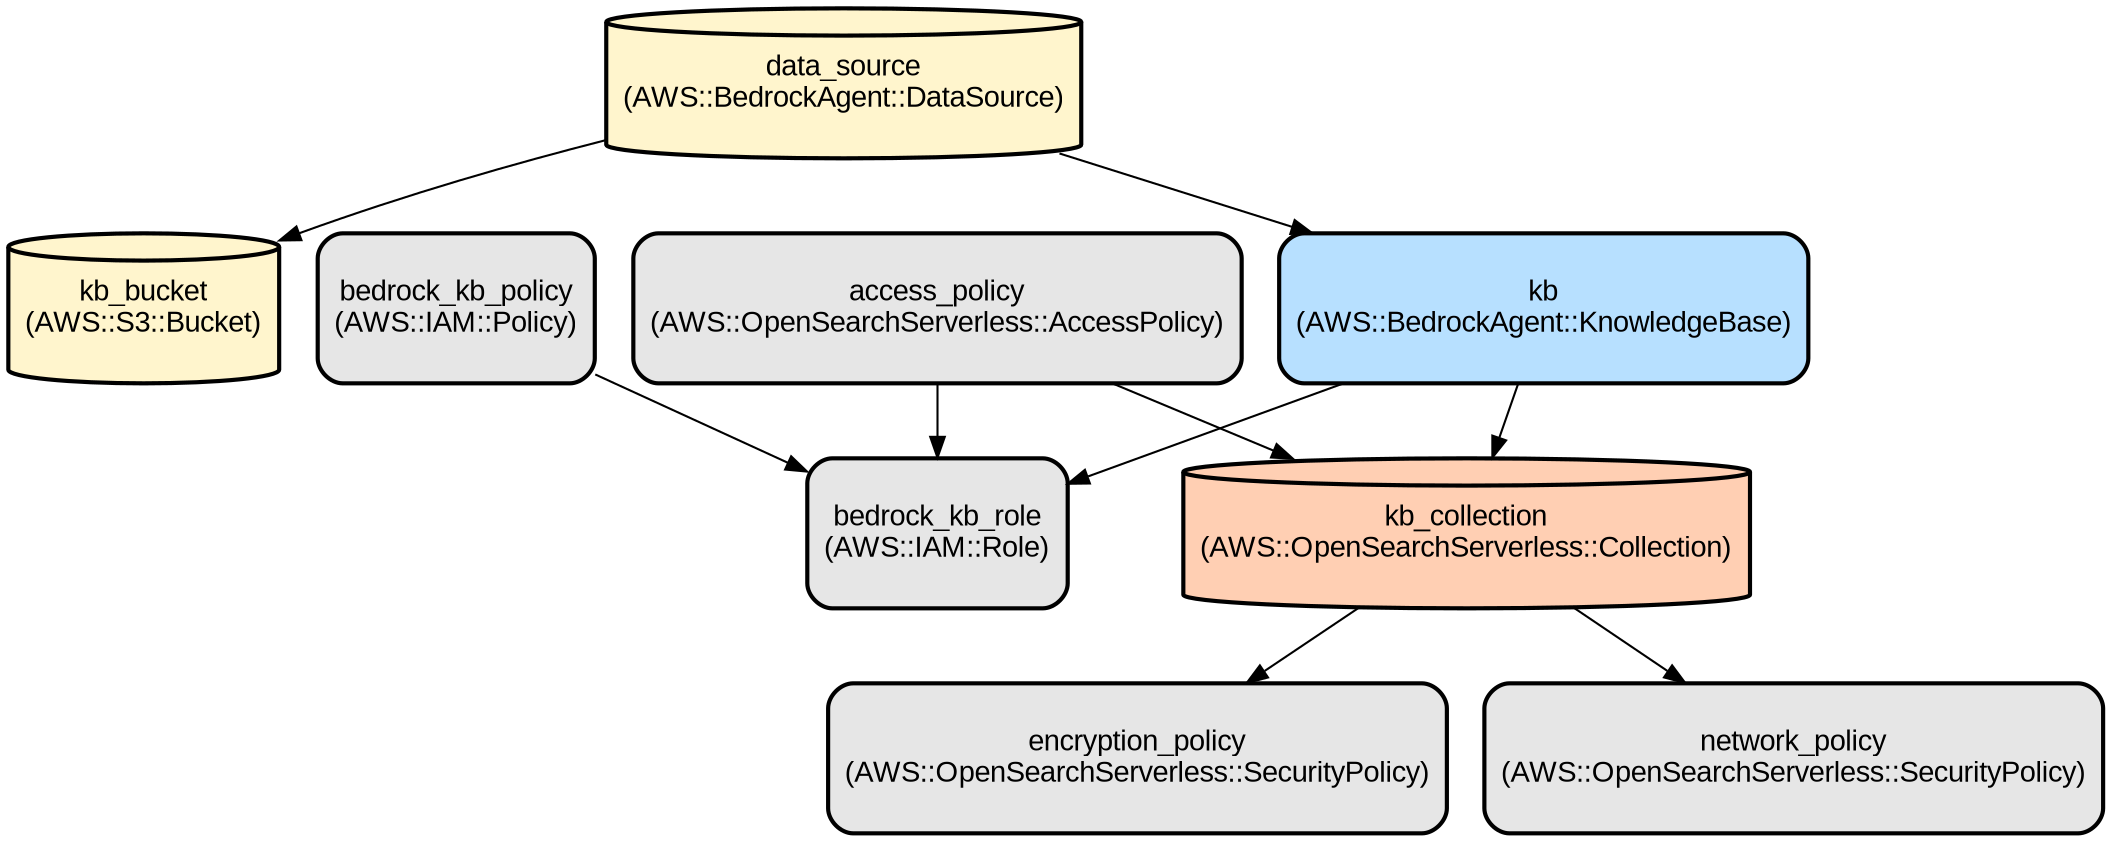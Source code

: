 digraph INFRA {
  node [ color = "black", fillcolor = "#E6E6E6", height =1, style = "filled,bold,rounded", fontname = "Arial" ];
  "kb_bucket" [ label = "kb_bucket
(AWS::S3::Bucket)", shape =cylinder, fillcolor = "#FFF5CD" ];
  "bedrock_kb_role" [ label = "bedrock_kb_role
(AWS::IAM::Role)", shape =rectangle ];
  "bedrock_kb_policy" [ label = "bedrock_kb_policy
(AWS::IAM::Policy)", shape =rectangle ];
  "encryption_policy" [ label = "encryption_policy
(AWS::OpenSearchServerless::SecurityPolicy)", shape =rectangle ];
  "network_policy" [ label = "network_policy
(AWS::OpenSearchServerless::SecurityPolicy)", shape =rectangle ];
  "kb_collection" [ label = "kb_collection
(AWS::OpenSearchServerless::Collection)", shape =cylinder, fillcolor = "#FFCFB3" ];
  "access_policy" [ label = "access_policy
(AWS::OpenSearchServerless::AccessPolicy)", shape =rectangle ];
  "kb" [ label = "kb
(AWS::BedrockAgent::KnowledgeBase)", shape =rectangle, fillcolor = "#B7E0FF" ];
  "data_source" [ label = "data_source
(AWS::BedrockAgent::DataSource)", shape =cylinder, fillcolor = "#FFF5CD" ];
  "bedrock_kb_policy" -> "bedrock_kb_role";
  "kb_collection" -> "encryption_policy";
  "kb_collection" -> "network_policy";
  "access_policy" -> "kb_collection";
  "access_policy" -> "bedrock_kb_role";
  "kb" -> "bedrock_kb_role";
  "kb" -> "kb_collection";
  "data_source" -> "kb";
  "data_source" -> "kb_bucket";
}
